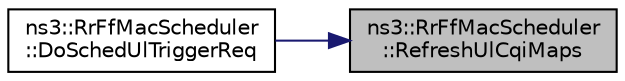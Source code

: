 digraph "ns3::RrFfMacScheduler::RefreshUlCqiMaps"
{
 // LATEX_PDF_SIZE
  edge [fontname="Helvetica",fontsize="10",labelfontname="Helvetica",labelfontsize="10"];
  node [fontname="Helvetica",fontsize="10",shape=record];
  rankdir="RL";
  Node1 [label="ns3::RrFfMacScheduler\l::RefreshUlCqiMaps",height=0.2,width=0.4,color="black", fillcolor="grey75", style="filled", fontcolor="black",tooltip="Refresh UL CQI maps function."];
  Node1 -> Node2 [dir="back",color="midnightblue",fontsize="10",style="solid",fontname="Helvetica"];
  Node2 [label="ns3::RrFfMacScheduler\l::DoSchedUlTriggerReq",height=0.2,width=0.4,color="black", fillcolor="white", style="filled",URL="$classns3_1_1_rr_ff_mac_scheduler.html#aa10f6f7a60107f3325456813cbba3a99",tooltip="Sched UL trigger request."];
}
